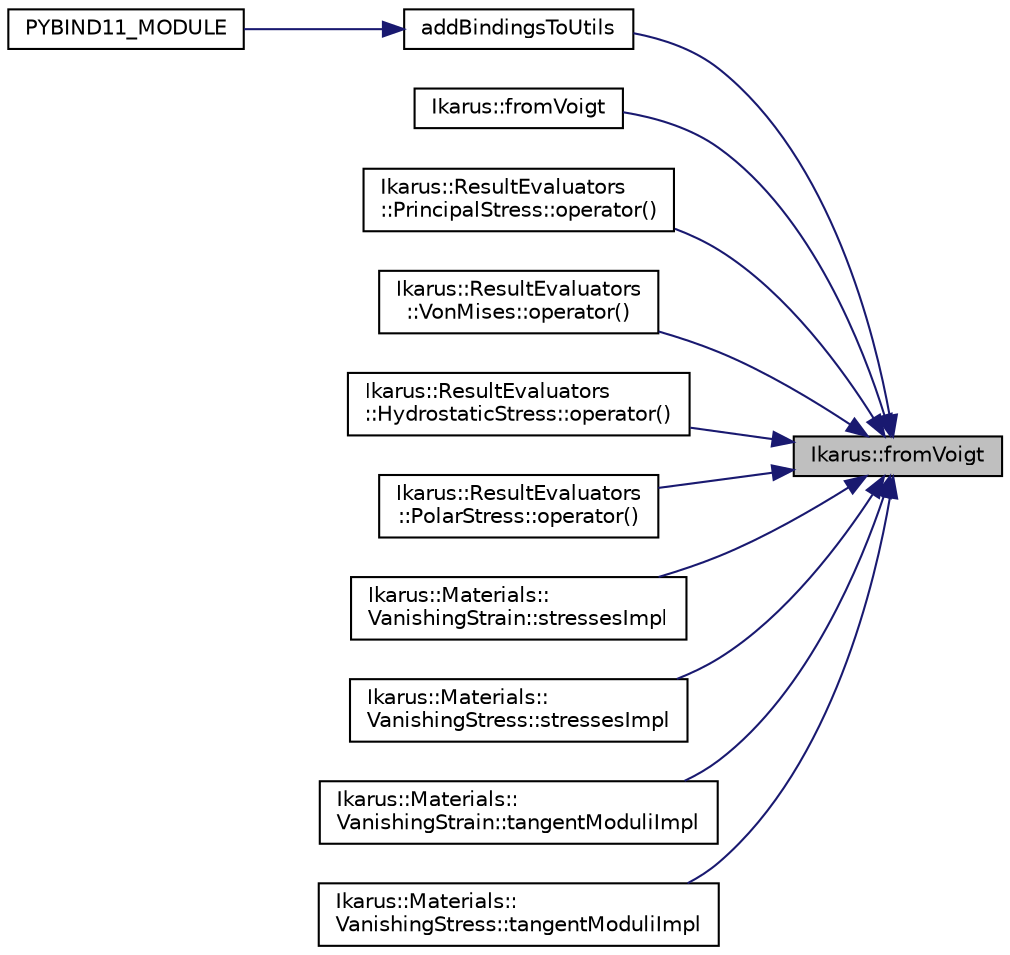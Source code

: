 digraph "Ikarus::fromVoigt"
{
 // LATEX_PDF_SIZE
  edge [fontname="Helvetica",fontsize="10",labelfontname="Helvetica",labelfontsize="10"];
  node [fontname="Helvetica",fontsize="10",shape=record];
  rankdir="RL";
  Node1 [label="Ikarus::fromVoigt",height=0.2,width=0.4,color="black", fillcolor="grey75", style="filled", fontcolor="black",tooltip="Converts a vector given in Voigt notation to a matrix."];
  Node1 -> Node2 [dir="back",color="midnightblue",fontsize="10",style="solid"];
  Node2 [label="addBindingsToUtils",height=0.2,width=0.4,color="black", fillcolor="white", style="filled",URL="$a00406.html#ga1fbedbac54712740abe25ceab2990472",tooltip=" "];
  Node2 -> Node3 [dir="back",color="midnightblue",fontsize="10",style="solid"];
  Node3 [label="PYBIND11_MODULE",height=0.2,width=0.4,color="black", fillcolor="white", style="filled",URL="$a00365.html#a0e4f7cface71bec1c24bbed3aaa798d8",tooltip=" "];
  Node1 -> Node4 [dir="back",color="midnightblue",fontsize="10",style="solid"];
  Node4 [label="Ikarus::fromVoigt",height=0.2,width=0.4,color="black", fillcolor="white", style="filled",URL="$a00407.html#ga0afe53095f875017b5673a42e13e6f5a",tooltip="Converts a matrix in Voigt notation to a Fourth-order tensor."];
  Node1 -> Node5 [dir="back",color="midnightblue",fontsize="10",style="solid"];
  Node5 [label="Ikarus::ResultEvaluators\l::PrincipalStress::operator()",height=0.2,width=0.4,color="black", fillcolor="white", style="filled",URL="$a01726.html#aafc25c13807fda614d68992dcd4923ae",tooltip="Calculate the result quantity (principal stress)"];
  Node1 -> Node6 [dir="back",color="midnightblue",fontsize="10",style="solid"];
  Node6 [label="Ikarus::ResultEvaluators\l::VonMises::operator()",height=0.2,width=0.4,color="black", fillcolor="white", style="filled",URL="$a01718.html#a4a16334a6d486018a77727fb2acca63c",tooltip="Calculate the result quantity (von Mises stress)"];
  Node1 -> Node7 [dir="back",color="midnightblue",fontsize="10",style="solid"];
  Node7 [label="Ikarus::ResultEvaluators\l::HydrostaticStress::operator()",height=0.2,width=0.4,color="black", fillcolor="white", style="filled",URL="$a01722.html#a35c0916886cd68004bedbebe4165fa97",tooltip="Calculate the result quantity (hydrostatic stress)."];
  Node1 -> Node8 [dir="back",color="midnightblue",fontsize="10",style="solid"];
  Node8 [label="Ikarus::ResultEvaluators\l::PolarStress::operator()",height=0.2,width=0.4,color="black", fillcolor="white", style="filled",URL="$a01734.html#a22590930fe4d5d2d5e5a323cd3085cdb",tooltip="Calculate the result quantity (von Mises stress)"];
  Node1 -> Node9 [dir="back",color="midnightblue",fontsize="10",style="solid"];
  Node9 [label="Ikarus::Materials::\lVanishingStrain::stressesImpl",height=0.2,width=0.4,color="black", fillcolor="white", style="filled",URL="$a01638.html#aa29dd3baf16c20438b69d5f3e6590b57",tooltip="Computes the stresses for the VanishingStrain material."];
  Node1 -> Node10 [dir="back",color="midnightblue",fontsize="10",style="solid"];
  Node10 [label="Ikarus::Materials::\lVanishingStress::stressesImpl",height=0.2,width=0.4,color="black", fillcolor="white", style="filled",URL="$a01642.html#a78bed662e2230b7aabafd97556400071",tooltip="Computes the stresses for the VanishingStress material."];
  Node1 -> Node11 [dir="back",color="midnightblue",fontsize="10",style="solid"];
  Node11 [label="Ikarus::Materials::\lVanishingStrain::tangentModuliImpl",height=0.2,width=0.4,color="black", fillcolor="white", style="filled",URL="$a01638.html#aa7bd7e40c6b4995a6e33dfba4ab88de0",tooltip="Computes the tangent moduli for the VanishingStrain material."];
  Node1 -> Node12 [dir="back",color="midnightblue",fontsize="10",style="solid"];
  Node12 [label="Ikarus::Materials::\lVanishingStress::tangentModuliImpl",height=0.2,width=0.4,color="black", fillcolor="white", style="filled",URL="$a01642.html#a0ebefbbf6effdedcf7ce4238d5079394",tooltip="Computes the tangent moduli for the VanishingStress material."];
}
